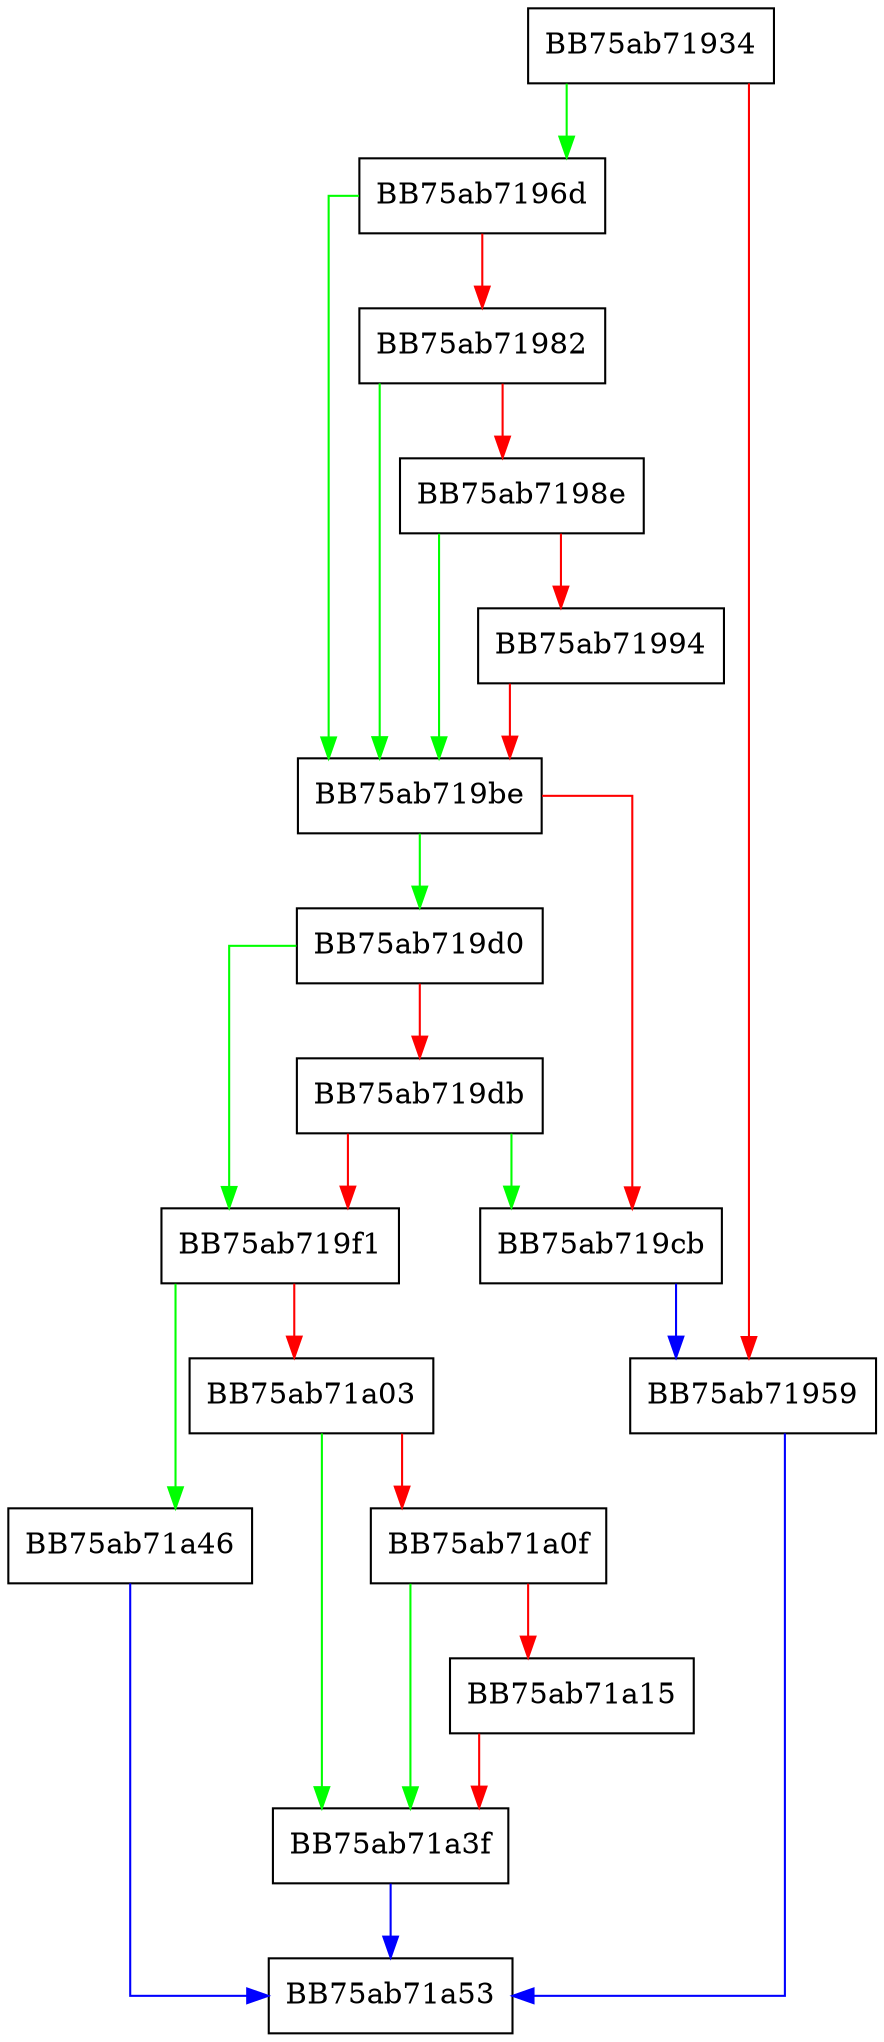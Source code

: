 digraph scfnDeleteFile {
  node [shape="box"];
  graph [splines=ortho];
  BB75ab71934 -> BB75ab7196d [color="green"];
  BB75ab71934 -> BB75ab71959 [color="red"];
  BB75ab71959 -> BB75ab71a53 [color="blue"];
  BB75ab7196d -> BB75ab719be [color="green"];
  BB75ab7196d -> BB75ab71982 [color="red"];
  BB75ab71982 -> BB75ab719be [color="green"];
  BB75ab71982 -> BB75ab7198e [color="red"];
  BB75ab7198e -> BB75ab719be [color="green"];
  BB75ab7198e -> BB75ab71994 [color="red"];
  BB75ab71994 -> BB75ab719be [color="red"];
  BB75ab719be -> BB75ab719d0 [color="green"];
  BB75ab719be -> BB75ab719cb [color="red"];
  BB75ab719cb -> BB75ab71959 [color="blue"];
  BB75ab719d0 -> BB75ab719f1 [color="green"];
  BB75ab719d0 -> BB75ab719db [color="red"];
  BB75ab719db -> BB75ab719cb [color="green"];
  BB75ab719db -> BB75ab719f1 [color="red"];
  BB75ab719f1 -> BB75ab71a46 [color="green"];
  BB75ab719f1 -> BB75ab71a03 [color="red"];
  BB75ab71a03 -> BB75ab71a3f [color="green"];
  BB75ab71a03 -> BB75ab71a0f [color="red"];
  BB75ab71a0f -> BB75ab71a3f [color="green"];
  BB75ab71a0f -> BB75ab71a15 [color="red"];
  BB75ab71a15 -> BB75ab71a3f [color="red"];
  BB75ab71a3f -> BB75ab71a53 [color="blue"];
  BB75ab71a46 -> BB75ab71a53 [color="blue"];
}